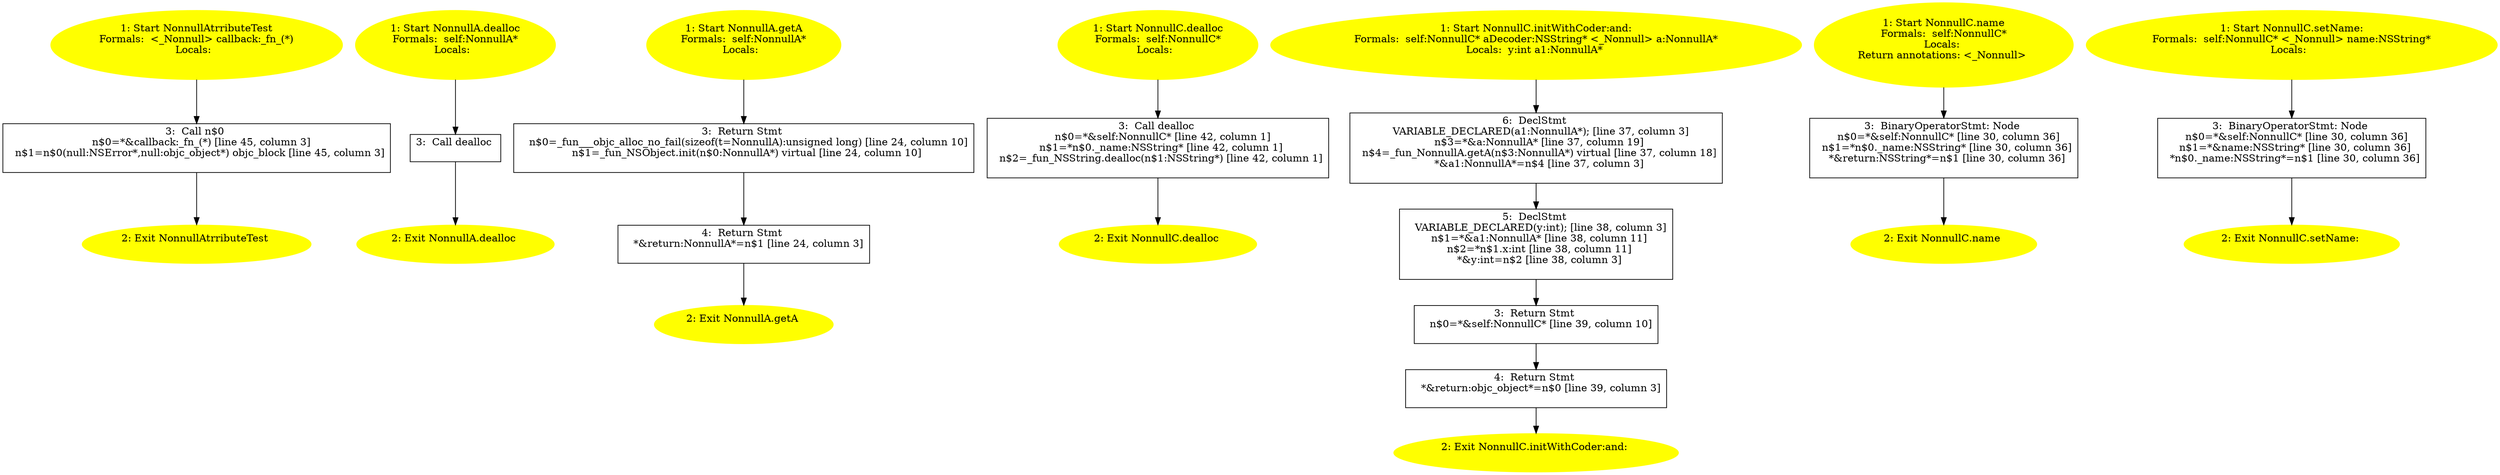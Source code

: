 /* @generated */
digraph cfg {
"NonnullAtrributeTest.69a49728cf7d46ab0add381e5c93704c_1" [label="1: Start NonnullAtrributeTest\nFormals:  <_Nonnull> callback:_fn_(*)\nLocals:  \n  " color=yellow style=filled]
	

	 "NonnullAtrributeTest.69a49728cf7d46ab0add381e5c93704c_1" -> "NonnullAtrributeTest.69a49728cf7d46ab0add381e5c93704c_3" ;
"NonnullAtrributeTest.69a49728cf7d46ab0add381e5c93704c_2" [label="2: Exit NonnullAtrributeTest \n  " color=yellow style=filled]
	

"NonnullAtrributeTest.69a49728cf7d46ab0add381e5c93704c_3" [label="3:  Call n$0 \n   n$0=*&callback:_fn_(*) [line 45, column 3]\n  n$1=n$0(null:NSError*,null:objc_object*) objc_block [line 45, column 3]\n " shape="box"]
	

	 "NonnullAtrributeTest.69a49728cf7d46ab0add381e5c93704c_3" -> "NonnullAtrributeTest.69a49728cf7d46ab0add381e5c93704c_2" ;
"dealloc#NonnullA#instance.ab64b440b6de9bb3d108ab73ec461d09_1" [label="1: Start NonnullA.dealloc\nFormals:  self:NonnullA*\nLocals:  \n  " color=yellow style=filled]
	

	 "dealloc#NonnullA#instance.ab64b440b6de9bb3d108ab73ec461d09_1" -> "dealloc#NonnullA#instance.ab64b440b6de9bb3d108ab73ec461d09_3" ;
"dealloc#NonnullA#instance.ab64b440b6de9bb3d108ab73ec461d09_2" [label="2: Exit NonnullA.dealloc \n  " color=yellow style=filled]
	

"dealloc#NonnullA#instance.ab64b440b6de9bb3d108ab73ec461d09_3" [label="3:  Call dealloc \n  " shape="box"]
	

	 "dealloc#NonnullA#instance.ab64b440b6de9bb3d108ab73ec461d09_3" -> "dealloc#NonnullA#instance.ab64b440b6de9bb3d108ab73ec461d09_2" ;
"getA#NonnullA#instance.d4b29ece551a370c3f0c0c12526b3def_1" [label="1: Start NonnullA.getA\nFormals:  self:NonnullA*\nLocals:  \n  " color=yellow style=filled]
	

	 "getA#NonnullA#instance.d4b29ece551a370c3f0c0c12526b3def_1" -> "getA#NonnullA#instance.d4b29ece551a370c3f0c0c12526b3def_3" ;
"getA#NonnullA#instance.d4b29ece551a370c3f0c0c12526b3def_2" [label="2: Exit NonnullA.getA \n  " color=yellow style=filled]
	

"getA#NonnullA#instance.d4b29ece551a370c3f0c0c12526b3def_3" [label="3:  Return Stmt \n   n$0=_fun___objc_alloc_no_fail(sizeof(t=NonnullA):unsigned long) [line 24, column 10]\n  n$1=_fun_NSObject.init(n$0:NonnullA*) virtual [line 24, column 10]\n " shape="box"]
	

	 "getA#NonnullA#instance.d4b29ece551a370c3f0c0c12526b3def_3" -> "getA#NonnullA#instance.d4b29ece551a370c3f0c0c12526b3def_4" ;
"getA#NonnullA#instance.d4b29ece551a370c3f0c0c12526b3def_4" [label="4:  Return Stmt \n   *&return:NonnullA*=n$1 [line 24, column 3]\n " shape="box"]
	

	 "getA#NonnullA#instance.d4b29ece551a370c3f0c0c12526b3def_4" -> "getA#NonnullA#instance.d4b29ece551a370c3f0c0c12526b3def_2" ;
"dealloc#NonnullC#instance.a35e7cd71ed482b37e513a9c2a2e24d8_1" [label="1: Start NonnullC.dealloc\nFormals:  self:NonnullC*\nLocals:  \n  " color=yellow style=filled]
	

	 "dealloc#NonnullC#instance.a35e7cd71ed482b37e513a9c2a2e24d8_1" -> "dealloc#NonnullC#instance.a35e7cd71ed482b37e513a9c2a2e24d8_3" ;
"dealloc#NonnullC#instance.a35e7cd71ed482b37e513a9c2a2e24d8_2" [label="2: Exit NonnullC.dealloc \n  " color=yellow style=filled]
	

"dealloc#NonnullC#instance.a35e7cd71ed482b37e513a9c2a2e24d8_3" [label="3:  Call dealloc \n   n$0=*&self:NonnullC* [line 42, column 1]\n  n$1=*n$0._name:NSString* [line 42, column 1]\n  n$2=_fun_NSString.dealloc(n$1:NSString*) [line 42, column 1]\n " shape="box"]
	

	 "dealloc#NonnullC#instance.a35e7cd71ed482b37e513a9c2a2e24d8_3" -> "dealloc#NonnullC#instance.a35e7cd71ed482b37e513a9c2a2e24d8_2" ;
"initWithCoder:and:#NonnullC(class NSString,class NonnullA)#instance.e23828ce4467c2001440771e2c4692f8_1" [label="1: Start NonnullC.initWithCoder:and:\nFormals:  self:NonnullC* aDecoder:NSString* <_Nonnull> a:NonnullA*\nLocals:  y:int a1:NonnullA* \n  " color=yellow style=filled]
	

	 "initWithCoder:and:#NonnullC(class NSString,class NonnullA)#instance.e23828ce4467c2001440771e2c4692f8_1" -> "initWithCoder:and:#NonnullC(class NSString,class NonnullA)#instance.e23828ce4467c2001440771e2c4692f8_6" ;
"initWithCoder:and:#NonnullC(class NSString,class NonnullA)#instance.e23828ce4467c2001440771e2c4692f8_2" [label="2: Exit NonnullC.initWithCoder:and: \n  " color=yellow style=filled]
	

"initWithCoder:and:#NonnullC(class NSString,class NonnullA)#instance.e23828ce4467c2001440771e2c4692f8_3" [label="3:  Return Stmt \n   n$0=*&self:NonnullC* [line 39, column 10]\n " shape="box"]
	

	 "initWithCoder:and:#NonnullC(class NSString,class NonnullA)#instance.e23828ce4467c2001440771e2c4692f8_3" -> "initWithCoder:and:#NonnullC(class NSString,class NonnullA)#instance.e23828ce4467c2001440771e2c4692f8_4" ;
"initWithCoder:and:#NonnullC(class NSString,class NonnullA)#instance.e23828ce4467c2001440771e2c4692f8_4" [label="4:  Return Stmt \n   *&return:objc_object*=n$0 [line 39, column 3]\n " shape="box"]
	

	 "initWithCoder:and:#NonnullC(class NSString,class NonnullA)#instance.e23828ce4467c2001440771e2c4692f8_4" -> "initWithCoder:and:#NonnullC(class NSString,class NonnullA)#instance.e23828ce4467c2001440771e2c4692f8_2" ;
"initWithCoder:and:#NonnullC(class NSString,class NonnullA)#instance.e23828ce4467c2001440771e2c4692f8_5" [label="5:  DeclStmt \n   VARIABLE_DECLARED(y:int); [line 38, column 3]\n  n$1=*&a1:NonnullA* [line 38, column 11]\n  n$2=*n$1.x:int [line 38, column 11]\n  *&y:int=n$2 [line 38, column 3]\n " shape="box"]
	

	 "initWithCoder:and:#NonnullC(class NSString,class NonnullA)#instance.e23828ce4467c2001440771e2c4692f8_5" -> "initWithCoder:and:#NonnullC(class NSString,class NonnullA)#instance.e23828ce4467c2001440771e2c4692f8_3" ;
"initWithCoder:and:#NonnullC(class NSString,class NonnullA)#instance.e23828ce4467c2001440771e2c4692f8_6" [label="6:  DeclStmt \n   VARIABLE_DECLARED(a1:NonnullA*); [line 37, column 3]\n  n$3=*&a:NonnullA* [line 37, column 19]\n  n$4=_fun_NonnullA.getA(n$3:NonnullA*) virtual [line 37, column 18]\n  *&a1:NonnullA*=n$4 [line 37, column 3]\n " shape="box"]
	

	 "initWithCoder:and:#NonnullC(class NSString,class NonnullA)#instance.e23828ce4467c2001440771e2c4692f8_6" -> "initWithCoder:and:#NonnullC(class NSString,class NonnullA)#instance.e23828ce4467c2001440771e2c4692f8_5" ;
"name#NonnullC#instance.9c59c8694c0f7942ace24d4346f9a7cd_1" [label="1: Start NonnullC.name\nFormals:  self:NonnullC*\nLocals: \nReturn annotations: <_Nonnull> \n  " color=yellow style=filled]
	

	 "name#NonnullC#instance.9c59c8694c0f7942ace24d4346f9a7cd_1" -> "name#NonnullC#instance.9c59c8694c0f7942ace24d4346f9a7cd_3" ;
"name#NonnullC#instance.9c59c8694c0f7942ace24d4346f9a7cd_2" [label="2: Exit NonnullC.name \n  " color=yellow style=filled]
	

"name#NonnullC#instance.9c59c8694c0f7942ace24d4346f9a7cd_3" [label="3:  BinaryOperatorStmt: Node \n   n$0=*&self:NonnullC* [line 30, column 36]\n  n$1=*n$0._name:NSString* [line 30, column 36]\n  *&return:NSString*=n$1 [line 30, column 36]\n " shape="box"]
	

	 "name#NonnullC#instance.9c59c8694c0f7942ace24d4346f9a7cd_3" -> "name#NonnullC#instance.9c59c8694c0f7942ace24d4346f9a7cd_2" ;
"setName:#NonnullC(class NSString)#instance.06c11492d4403b7a142558aeec6ac42a_1" [label="1: Start NonnullC.setName:\nFormals:  self:NonnullC* <_Nonnull> name:NSString*\nLocals:  \n  " color=yellow style=filled]
	

	 "setName:#NonnullC(class NSString)#instance.06c11492d4403b7a142558aeec6ac42a_1" -> "setName:#NonnullC(class NSString)#instance.06c11492d4403b7a142558aeec6ac42a_3" ;
"setName:#NonnullC(class NSString)#instance.06c11492d4403b7a142558aeec6ac42a_2" [label="2: Exit NonnullC.setName: \n  " color=yellow style=filled]
	

"setName:#NonnullC(class NSString)#instance.06c11492d4403b7a142558aeec6ac42a_3" [label="3:  BinaryOperatorStmt: Node \n   n$0=*&self:NonnullC* [line 30, column 36]\n  n$1=*&name:NSString* [line 30, column 36]\n  *n$0._name:NSString*=n$1 [line 30, column 36]\n " shape="box"]
	

	 "setName:#NonnullC(class NSString)#instance.06c11492d4403b7a142558aeec6ac42a_3" -> "setName:#NonnullC(class NSString)#instance.06c11492d4403b7a142558aeec6ac42a_2" ;
}

